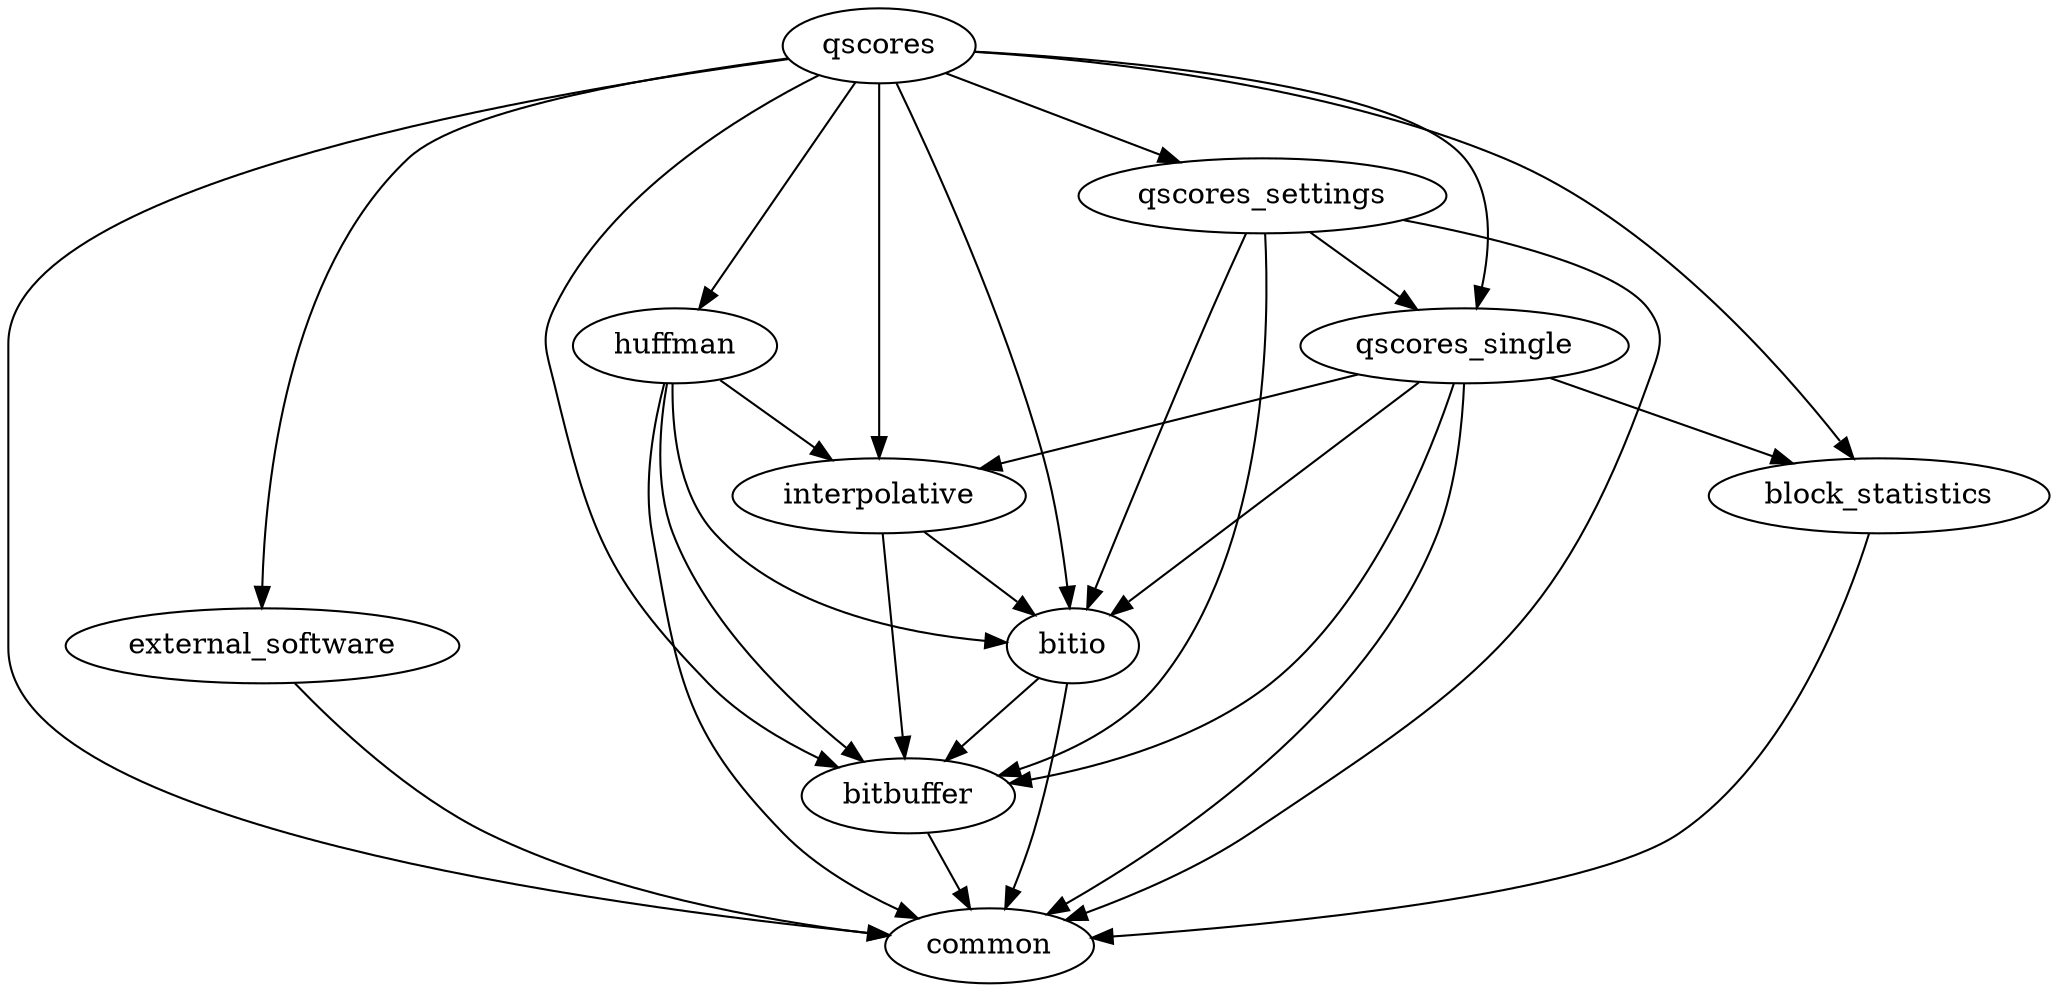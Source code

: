 //  Generated using GraphViz 2.38.0
//  Command:  dot classes.dot -T png >classes.png
digraph classes {
  bitbuffer -> common;
  bitio -> bitbuffer;
  bitio -> common;
  block_statistics -> common;
  external_software -> common;
  huffman -> bitbuffer;
  huffman -> bitio;
  huffman -> common;
  huffman -> interpolative;
  interpolative -> bitbuffer;
  interpolative -> bitio;
  qscores_settings -> bitbuffer;
  qscores_settings -> bitio;
  qscores_settings -> common;
  qscores_settings -> qscores_single;
  qscores_single -> bitbuffer;
  qscores_single -> bitio;
  qscores_single -> block_statistics;
  qscores_single -> common;
  qscores_single -> interpolative;
  qscores -> common;
  qscores -> external_software;
  qscores -> block_statistics;
  qscores -> bitbuffer;
  qscores -> bitio;
  qscores -> huffman;
  qscores -> interpolative;
  qscores -> qscores_single;
  qscores -> qscores_settings;
}
